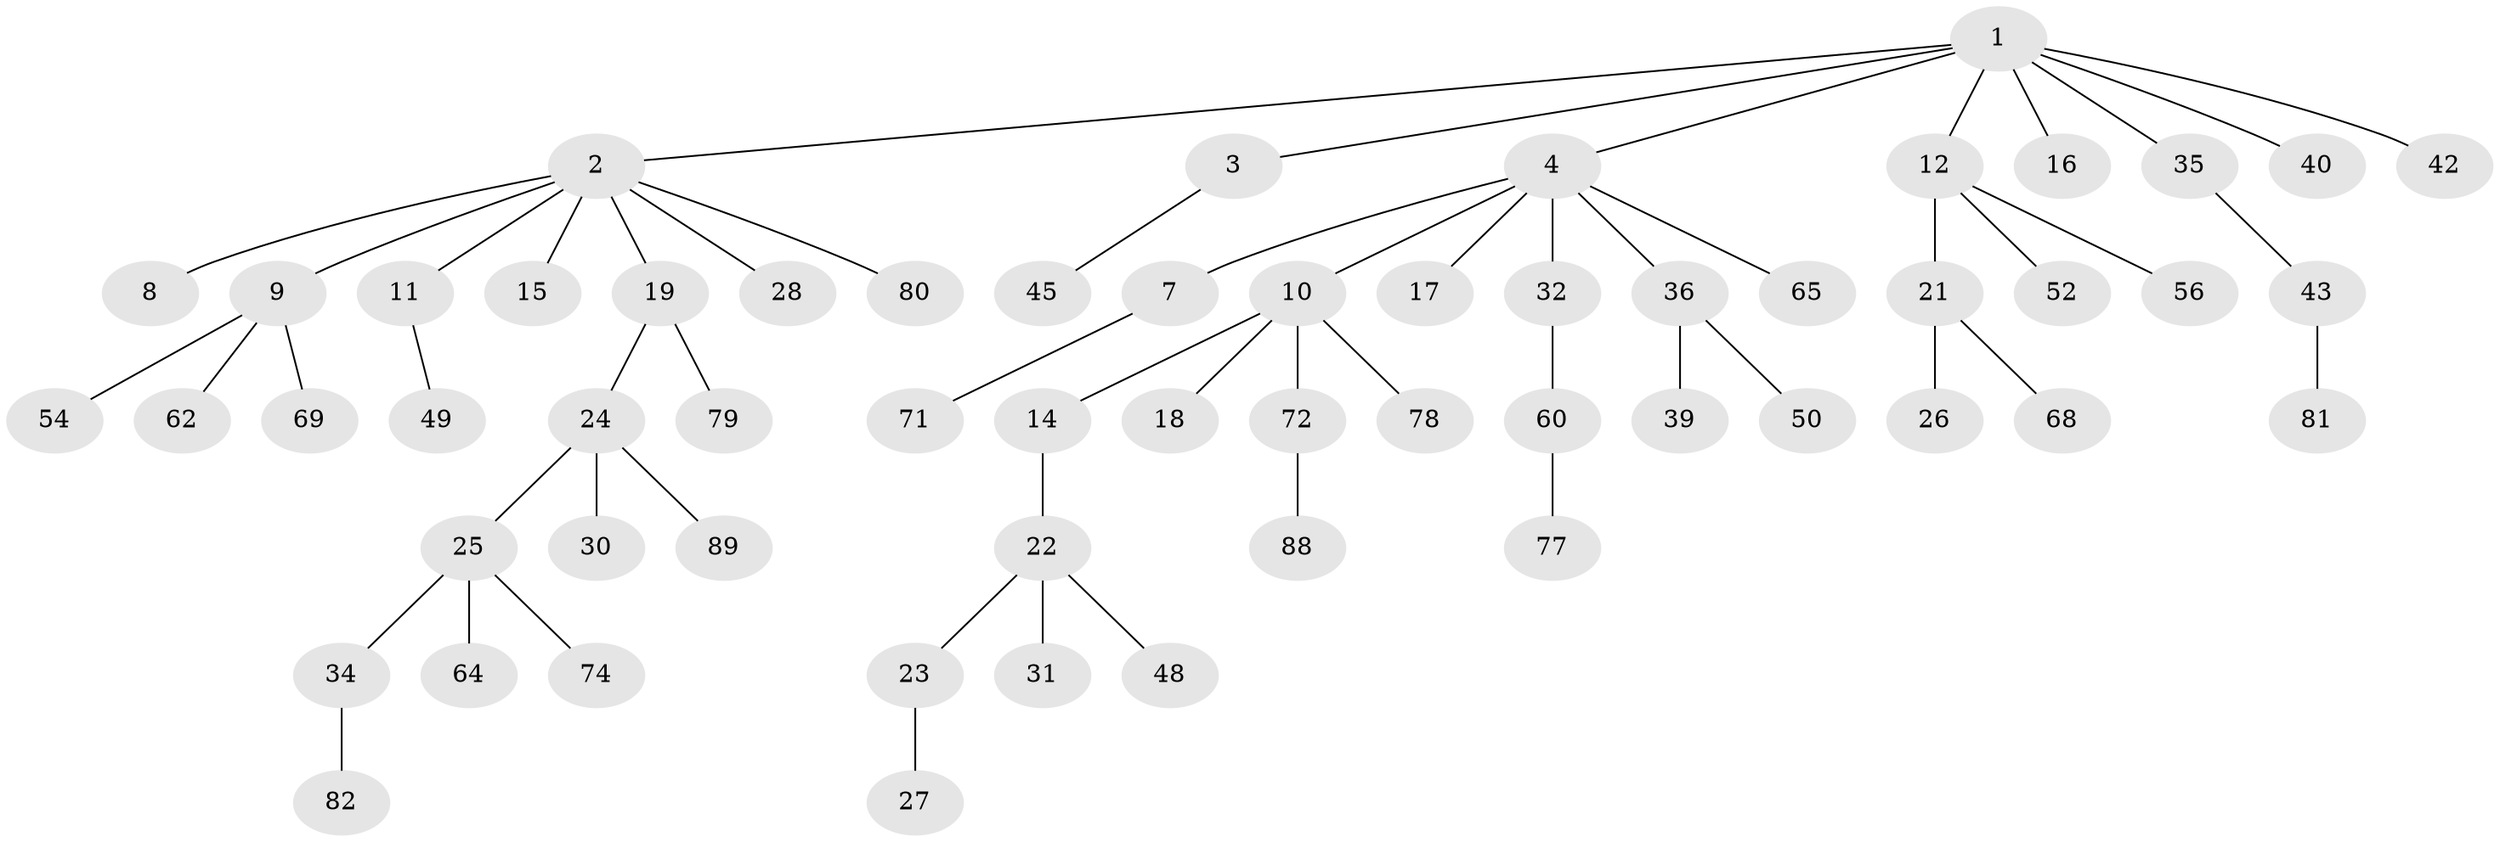 // original degree distribution, {9: 0.011235955056179775, 6: 0.011235955056179775, 2: 0.2696629213483146, 4: 0.06741573033707865, 5: 0.056179775280898875, 3: 0.06741573033707865, 1: 0.5168539325842697}
// Generated by graph-tools (version 1.1) at 2025/11/02/27/25 16:11:28]
// undirected, 58 vertices, 57 edges
graph export_dot {
graph [start="1"]
  node [color=gray90,style=filled];
  1 [super="+47"];
  2 [super="+6"];
  3 [super="+41"];
  4 [super="+5"];
  7 [super="+38"];
  8 [super="+61"];
  9 [super="+44"];
  10 [super="+13"];
  11 [super="+51"];
  12 [super="+29"];
  14 [super="+20"];
  15 [super="+85"];
  16 [super="+63"];
  17 [super="+46"];
  18 [super="+66"];
  19 [super="+33"];
  21 [super="+37"];
  22 [super="+76"];
  23;
  24 [super="+58"];
  25 [super="+55"];
  26 [super="+86"];
  27 [super="+59"];
  28;
  30;
  31 [super="+67"];
  32 [super="+83"];
  34;
  35 [super="+57"];
  36 [super="+53"];
  39;
  40;
  42;
  43 [super="+70"];
  45;
  48;
  49;
  50;
  52;
  54;
  56;
  60 [super="+73"];
  62;
  64;
  65;
  68;
  69;
  71 [super="+75"];
  72;
  74;
  77;
  78;
  79;
  80 [super="+84"];
  81 [super="+87"];
  82;
  88;
  89;
  1 -- 2;
  1 -- 3;
  1 -- 4;
  1 -- 12;
  1 -- 16;
  1 -- 35;
  1 -- 40;
  1 -- 42;
  2 -- 8;
  2 -- 9;
  2 -- 19;
  2 -- 80;
  2 -- 11;
  2 -- 28;
  2 -- 15;
  3 -- 45;
  4 -- 7;
  4 -- 17;
  4 -- 32;
  4 -- 65;
  4 -- 36;
  4 -- 10;
  7 -- 71;
  9 -- 54;
  9 -- 69;
  9 -- 62;
  10 -- 18;
  10 -- 14;
  10 -- 72;
  10 -- 78;
  11 -- 49;
  12 -- 21;
  12 -- 52;
  12 -- 56;
  14 -- 22;
  19 -- 24;
  19 -- 79;
  21 -- 26;
  21 -- 68;
  22 -- 23;
  22 -- 31;
  22 -- 48;
  23 -- 27;
  24 -- 25;
  24 -- 30;
  24 -- 89;
  25 -- 34;
  25 -- 64;
  25 -- 74;
  32 -- 60;
  34 -- 82;
  35 -- 43;
  36 -- 39;
  36 -- 50;
  43 -- 81;
  60 -- 77;
  72 -- 88;
}
